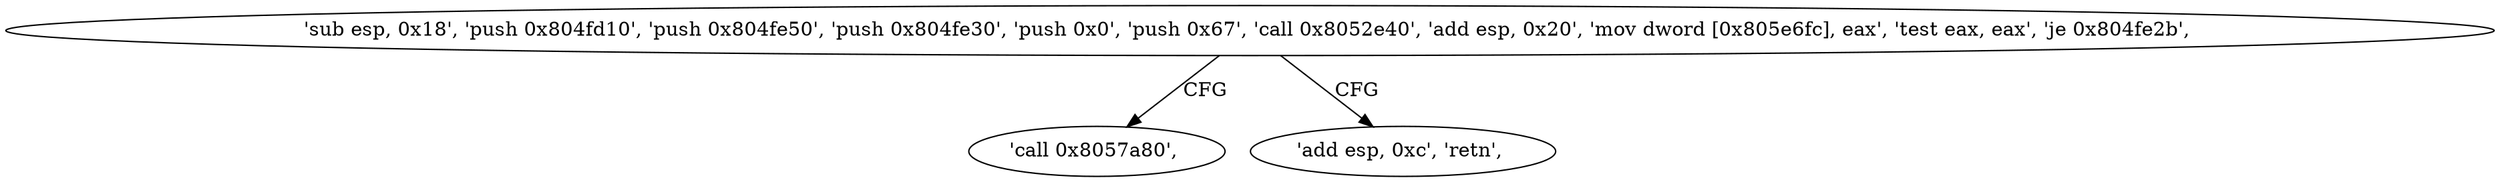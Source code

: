 digraph "func" {
"134544896" [label = "'sub esp, 0x18', 'push 0x804fd10', 'push 0x804fe50', 'push 0x804fe30', 'push 0x0', 'push 0x67', 'call 0x8052e40', 'add esp, 0x20', 'mov dword [0x805e6fc], eax', 'test eax, eax', 'je 0x804fe2b', " ]
"134544939" [label = "'call 0x8057a80', " ]
"134544935" [label = "'add esp, 0xc', 'retn', " ]
"134544896" -> "134544939" [ label = "CFG" ]
"134544896" -> "134544935" [ label = "CFG" ]
}
